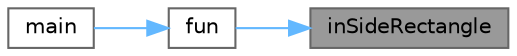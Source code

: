 digraph "inSideRectangle"
{
 // LATEX_PDF_SIZE
  bgcolor="transparent";
  edge [fontname=Helvetica,fontsize=10,labelfontname=Helvetica,labelfontsize=10];
  node [fontname=Helvetica,fontsize=10,shape=box,height=0.2,width=0.4];
  rankdir="RL";
  Node1 [label="inSideRectangle",height=0.2,width=0.4,color="gray40", fillcolor="grey60", style="filled", fontcolor="black",tooltip="Checks if a given point is inside the rectangle or not."];
  Node1 -> Node2 [dir="back",color="steelblue1",style="solid"];
  Node2 [label="fun",height=0.2,width=0.4,color="grey40", fillcolor="white", style="filled",URL="$main2_8cpp.html#a0ce96b3796447f52aac4d63495f6ae77",tooltip="The algorithm for decomposition of the given polygon into convex polygons."];
  Node2 -> Node3 [dir="back",color="steelblue1",style="solid"];
  Node3 [label="main",height=0.2,width=0.4,color="grey40", fillcolor="white", style="filled",URL="$main2_8cpp.html#ae66f6b31b5ad750f1fe042a706a4e3d4",tooltip=" "];
}
